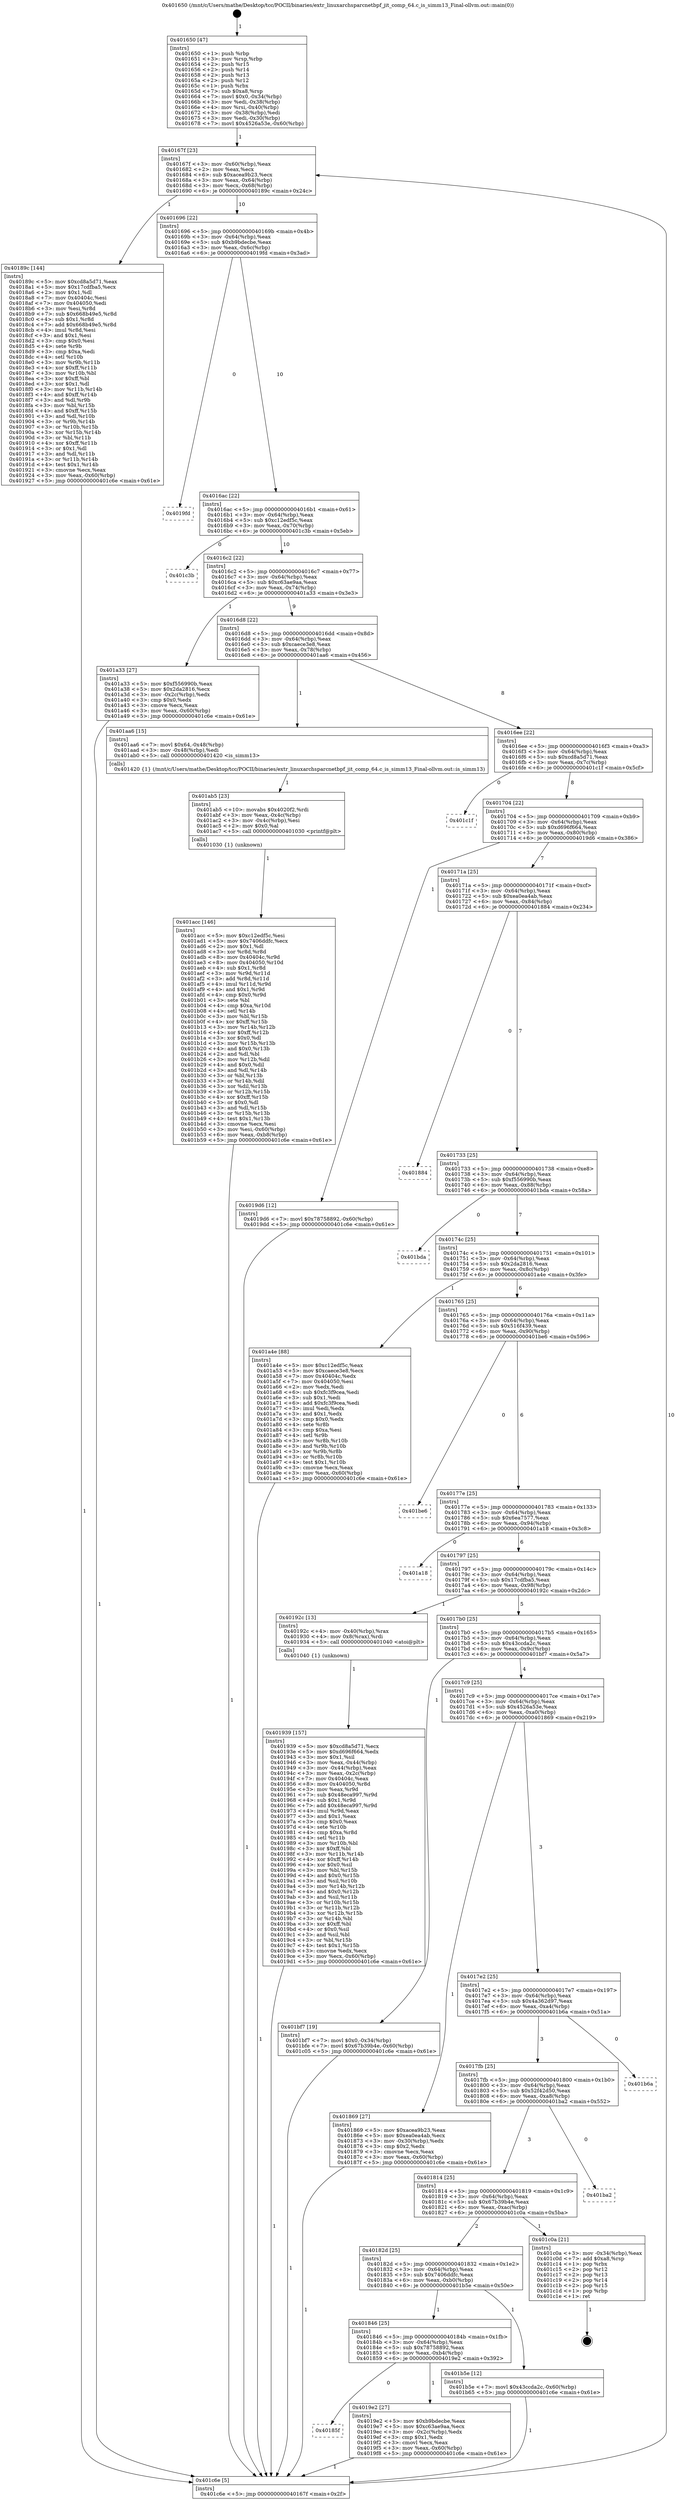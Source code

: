 digraph "0x401650" {
  label = "0x401650 (/mnt/c/Users/mathe/Desktop/tcc/POCII/binaries/extr_linuxarchsparcnetbpf_jit_comp_64.c_is_simm13_Final-ollvm.out::main(0))"
  labelloc = "t"
  node[shape=record]

  Entry [label="",width=0.3,height=0.3,shape=circle,fillcolor=black,style=filled]
  "0x40167f" [label="{
     0x40167f [23]\l
     | [instrs]\l
     &nbsp;&nbsp;0x40167f \<+3\>: mov -0x60(%rbp),%eax\l
     &nbsp;&nbsp;0x401682 \<+2\>: mov %eax,%ecx\l
     &nbsp;&nbsp;0x401684 \<+6\>: sub $0xacea9b23,%ecx\l
     &nbsp;&nbsp;0x40168a \<+3\>: mov %eax,-0x64(%rbp)\l
     &nbsp;&nbsp;0x40168d \<+3\>: mov %ecx,-0x68(%rbp)\l
     &nbsp;&nbsp;0x401690 \<+6\>: je 000000000040189c \<main+0x24c\>\l
  }"]
  "0x40189c" [label="{
     0x40189c [144]\l
     | [instrs]\l
     &nbsp;&nbsp;0x40189c \<+5\>: mov $0xcd8a5d71,%eax\l
     &nbsp;&nbsp;0x4018a1 \<+5\>: mov $0x17cdfba5,%ecx\l
     &nbsp;&nbsp;0x4018a6 \<+2\>: mov $0x1,%dl\l
     &nbsp;&nbsp;0x4018a8 \<+7\>: mov 0x40404c,%esi\l
     &nbsp;&nbsp;0x4018af \<+7\>: mov 0x404050,%edi\l
     &nbsp;&nbsp;0x4018b6 \<+3\>: mov %esi,%r8d\l
     &nbsp;&nbsp;0x4018b9 \<+7\>: sub $0x668b49e5,%r8d\l
     &nbsp;&nbsp;0x4018c0 \<+4\>: sub $0x1,%r8d\l
     &nbsp;&nbsp;0x4018c4 \<+7\>: add $0x668b49e5,%r8d\l
     &nbsp;&nbsp;0x4018cb \<+4\>: imul %r8d,%esi\l
     &nbsp;&nbsp;0x4018cf \<+3\>: and $0x1,%esi\l
     &nbsp;&nbsp;0x4018d2 \<+3\>: cmp $0x0,%esi\l
     &nbsp;&nbsp;0x4018d5 \<+4\>: sete %r9b\l
     &nbsp;&nbsp;0x4018d9 \<+3\>: cmp $0xa,%edi\l
     &nbsp;&nbsp;0x4018dc \<+4\>: setl %r10b\l
     &nbsp;&nbsp;0x4018e0 \<+3\>: mov %r9b,%r11b\l
     &nbsp;&nbsp;0x4018e3 \<+4\>: xor $0xff,%r11b\l
     &nbsp;&nbsp;0x4018e7 \<+3\>: mov %r10b,%bl\l
     &nbsp;&nbsp;0x4018ea \<+3\>: xor $0xff,%bl\l
     &nbsp;&nbsp;0x4018ed \<+3\>: xor $0x1,%dl\l
     &nbsp;&nbsp;0x4018f0 \<+3\>: mov %r11b,%r14b\l
     &nbsp;&nbsp;0x4018f3 \<+4\>: and $0xff,%r14b\l
     &nbsp;&nbsp;0x4018f7 \<+3\>: and %dl,%r9b\l
     &nbsp;&nbsp;0x4018fa \<+3\>: mov %bl,%r15b\l
     &nbsp;&nbsp;0x4018fd \<+4\>: and $0xff,%r15b\l
     &nbsp;&nbsp;0x401901 \<+3\>: and %dl,%r10b\l
     &nbsp;&nbsp;0x401904 \<+3\>: or %r9b,%r14b\l
     &nbsp;&nbsp;0x401907 \<+3\>: or %r10b,%r15b\l
     &nbsp;&nbsp;0x40190a \<+3\>: xor %r15b,%r14b\l
     &nbsp;&nbsp;0x40190d \<+3\>: or %bl,%r11b\l
     &nbsp;&nbsp;0x401910 \<+4\>: xor $0xff,%r11b\l
     &nbsp;&nbsp;0x401914 \<+3\>: or $0x1,%dl\l
     &nbsp;&nbsp;0x401917 \<+3\>: and %dl,%r11b\l
     &nbsp;&nbsp;0x40191a \<+3\>: or %r11b,%r14b\l
     &nbsp;&nbsp;0x40191d \<+4\>: test $0x1,%r14b\l
     &nbsp;&nbsp;0x401921 \<+3\>: cmovne %ecx,%eax\l
     &nbsp;&nbsp;0x401924 \<+3\>: mov %eax,-0x60(%rbp)\l
     &nbsp;&nbsp;0x401927 \<+5\>: jmp 0000000000401c6e \<main+0x61e\>\l
  }"]
  "0x401696" [label="{
     0x401696 [22]\l
     | [instrs]\l
     &nbsp;&nbsp;0x401696 \<+5\>: jmp 000000000040169b \<main+0x4b\>\l
     &nbsp;&nbsp;0x40169b \<+3\>: mov -0x64(%rbp),%eax\l
     &nbsp;&nbsp;0x40169e \<+5\>: sub $0xb9bdecbe,%eax\l
     &nbsp;&nbsp;0x4016a3 \<+3\>: mov %eax,-0x6c(%rbp)\l
     &nbsp;&nbsp;0x4016a6 \<+6\>: je 00000000004019fd \<main+0x3ad\>\l
  }"]
  Exit [label="",width=0.3,height=0.3,shape=circle,fillcolor=black,style=filled,peripheries=2]
  "0x4019fd" [label="{
     0x4019fd\l
  }", style=dashed]
  "0x4016ac" [label="{
     0x4016ac [22]\l
     | [instrs]\l
     &nbsp;&nbsp;0x4016ac \<+5\>: jmp 00000000004016b1 \<main+0x61\>\l
     &nbsp;&nbsp;0x4016b1 \<+3\>: mov -0x64(%rbp),%eax\l
     &nbsp;&nbsp;0x4016b4 \<+5\>: sub $0xc12edf5c,%eax\l
     &nbsp;&nbsp;0x4016b9 \<+3\>: mov %eax,-0x70(%rbp)\l
     &nbsp;&nbsp;0x4016bc \<+6\>: je 0000000000401c3b \<main+0x5eb\>\l
  }"]
  "0x401acc" [label="{
     0x401acc [146]\l
     | [instrs]\l
     &nbsp;&nbsp;0x401acc \<+5\>: mov $0xc12edf5c,%esi\l
     &nbsp;&nbsp;0x401ad1 \<+5\>: mov $0x7406ddfc,%ecx\l
     &nbsp;&nbsp;0x401ad6 \<+2\>: mov $0x1,%dl\l
     &nbsp;&nbsp;0x401ad8 \<+3\>: xor %r8d,%r8d\l
     &nbsp;&nbsp;0x401adb \<+8\>: mov 0x40404c,%r9d\l
     &nbsp;&nbsp;0x401ae3 \<+8\>: mov 0x404050,%r10d\l
     &nbsp;&nbsp;0x401aeb \<+4\>: sub $0x1,%r8d\l
     &nbsp;&nbsp;0x401aef \<+3\>: mov %r9d,%r11d\l
     &nbsp;&nbsp;0x401af2 \<+3\>: add %r8d,%r11d\l
     &nbsp;&nbsp;0x401af5 \<+4\>: imul %r11d,%r9d\l
     &nbsp;&nbsp;0x401af9 \<+4\>: and $0x1,%r9d\l
     &nbsp;&nbsp;0x401afd \<+4\>: cmp $0x0,%r9d\l
     &nbsp;&nbsp;0x401b01 \<+3\>: sete %bl\l
     &nbsp;&nbsp;0x401b04 \<+4\>: cmp $0xa,%r10d\l
     &nbsp;&nbsp;0x401b08 \<+4\>: setl %r14b\l
     &nbsp;&nbsp;0x401b0c \<+3\>: mov %bl,%r15b\l
     &nbsp;&nbsp;0x401b0f \<+4\>: xor $0xff,%r15b\l
     &nbsp;&nbsp;0x401b13 \<+3\>: mov %r14b,%r12b\l
     &nbsp;&nbsp;0x401b16 \<+4\>: xor $0xff,%r12b\l
     &nbsp;&nbsp;0x401b1a \<+3\>: xor $0x0,%dl\l
     &nbsp;&nbsp;0x401b1d \<+3\>: mov %r15b,%r13b\l
     &nbsp;&nbsp;0x401b20 \<+4\>: and $0x0,%r13b\l
     &nbsp;&nbsp;0x401b24 \<+2\>: and %dl,%bl\l
     &nbsp;&nbsp;0x401b26 \<+3\>: mov %r12b,%dil\l
     &nbsp;&nbsp;0x401b29 \<+4\>: and $0x0,%dil\l
     &nbsp;&nbsp;0x401b2d \<+3\>: and %dl,%r14b\l
     &nbsp;&nbsp;0x401b30 \<+3\>: or %bl,%r13b\l
     &nbsp;&nbsp;0x401b33 \<+3\>: or %r14b,%dil\l
     &nbsp;&nbsp;0x401b36 \<+3\>: xor %dil,%r13b\l
     &nbsp;&nbsp;0x401b39 \<+3\>: or %r12b,%r15b\l
     &nbsp;&nbsp;0x401b3c \<+4\>: xor $0xff,%r15b\l
     &nbsp;&nbsp;0x401b40 \<+3\>: or $0x0,%dl\l
     &nbsp;&nbsp;0x401b43 \<+3\>: and %dl,%r15b\l
     &nbsp;&nbsp;0x401b46 \<+3\>: or %r15b,%r13b\l
     &nbsp;&nbsp;0x401b49 \<+4\>: test $0x1,%r13b\l
     &nbsp;&nbsp;0x401b4d \<+3\>: cmovne %ecx,%esi\l
     &nbsp;&nbsp;0x401b50 \<+3\>: mov %esi,-0x60(%rbp)\l
     &nbsp;&nbsp;0x401b53 \<+6\>: mov %eax,-0xb8(%rbp)\l
     &nbsp;&nbsp;0x401b59 \<+5\>: jmp 0000000000401c6e \<main+0x61e\>\l
  }"]
  "0x401c3b" [label="{
     0x401c3b\l
  }", style=dashed]
  "0x4016c2" [label="{
     0x4016c2 [22]\l
     | [instrs]\l
     &nbsp;&nbsp;0x4016c2 \<+5\>: jmp 00000000004016c7 \<main+0x77\>\l
     &nbsp;&nbsp;0x4016c7 \<+3\>: mov -0x64(%rbp),%eax\l
     &nbsp;&nbsp;0x4016ca \<+5\>: sub $0xc63ae9aa,%eax\l
     &nbsp;&nbsp;0x4016cf \<+3\>: mov %eax,-0x74(%rbp)\l
     &nbsp;&nbsp;0x4016d2 \<+6\>: je 0000000000401a33 \<main+0x3e3\>\l
  }"]
  "0x401ab5" [label="{
     0x401ab5 [23]\l
     | [instrs]\l
     &nbsp;&nbsp;0x401ab5 \<+10\>: movabs $0x4020f2,%rdi\l
     &nbsp;&nbsp;0x401abf \<+3\>: mov %eax,-0x4c(%rbp)\l
     &nbsp;&nbsp;0x401ac2 \<+3\>: mov -0x4c(%rbp),%esi\l
     &nbsp;&nbsp;0x401ac5 \<+2\>: mov $0x0,%al\l
     &nbsp;&nbsp;0x401ac7 \<+5\>: call 0000000000401030 \<printf@plt\>\l
     | [calls]\l
     &nbsp;&nbsp;0x401030 \{1\} (unknown)\l
  }"]
  "0x401a33" [label="{
     0x401a33 [27]\l
     | [instrs]\l
     &nbsp;&nbsp;0x401a33 \<+5\>: mov $0xf556990b,%eax\l
     &nbsp;&nbsp;0x401a38 \<+5\>: mov $0x2da2816,%ecx\l
     &nbsp;&nbsp;0x401a3d \<+3\>: mov -0x2c(%rbp),%edx\l
     &nbsp;&nbsp;0x401a40 \<+3\>: cmp $0x0,%edx\l
     &nbsp;&nbsp;0x401a43 \<+3\>: cmove %ecx,%eax\l
     &nbsp;&nbsp;0x401a46 \<+3\>: mov %eax,-0x60(%rbp)\l
     &nbsp;&nbsp;0x401a49 \<+5\>: jmp 0000000000401c6e \<main+0x61e\>\l
  }"]
  "0x4016d8" [label="{
     0x4016d8 [22]\l
     | [instrs]\l
     &nbsp;&nbsp;0x4016d8 \<+5\>: jmp 00000000004016dd \<main+0x8d\>\l
     &nbsp;&nbsp;0x4016dd \<+3\>: mov -0x64(%rbp),%eax\l
     &nbsp;&nbsp;0x4016e0 \<+5\>: sub $0xcaece3e8,%eax\l
     &nbsp;&nbsp;0x4016e5 \<+3\>: mov %eax,-0x78(%rbp)\l
     &nbsp;&nbsp;0x4016e8 \<+6\>: je 0000000000401aa6 \<main+0x456\>\l
  }"]
  "0x40185f" [label="{
     0x40185f\l
  }", style=dashed]
  "0x401aa6" [label="{
     0x401aa6 [15]\l
     | [instrs]\l
     &nbsp;&nbsp;0x401aa6 \<+7\>: movl $0x64,-0x48(%rbp)\l
     &nbsp;&nbsp;0x401aad \<+3\>: mov -0x48(%rbp),%edi\l
     &nbsp;&nbsp;0x401ab0 \<+5\>: call 0000000000401420 \<is_simm13\>\l
     | [calls]\l
     &nbsp;&nbsp;0x401420 \{1\} (/mnt/c/Users/mathe/Desktop/tcc/POCII/binaries/extr_linuxarchsparcnetbpf_jit_comp_64.c_is_simm13_Final-ollvm.out::is_simm13)\l
  }"]
  "0x4016ee" [label="{
     0x4016ee [22]\l
     | [instrs]\l
     &nbsp;&nbsp;0x4016ee \<+5\>: jmp 00000000004016f3 \<main+0xa3\>\l
     &nbsp;&nbsp;0x4016f3 \<+3\>: mov -0x64(%rbp),%eax\l
     &nbsp;&nbsp;0x4016f6 \<+5\>: sub $0xcd8a5d71,%eax\l
     &nbsp;&nbsp;0x4016fb \<+3\>: mov %eax,-0x7c(%rbp)\l
     &nbsp;&nbsp;0x4016fe \<+6\>: je 0000000000401c1f \<main+0x5cf\>\l
  }"]
  "0x4019e2" [label="{
     0x4019e2 [27]\l
     | [instrs]\l
     &nbsp;&nbsp;0x4019e2 \<+5\>: mov $0xb9bdecbe,%eax\l
     &nbsp;&nbsp;0x4019e7 \<+5\>: mov $0xc63ae9aa,%ecx\l
     &nbsp;&nbsp;0x4019ec \<+3\>: mov -0x2c(%rbp),%edx\l
     &nbsp;&nbsp;0x4019ef \<+3\>: cmp $0x1,%edx\l
     &nbsp;&nbsp;0x4019f2 \<+3\>: cmovl %ecx,%eax\l
     &nbsp;&nbsp;0x4019f5 \<+3\>: mov %eax,-0x60(%rbp)\l
     &nbsp;&nbsp;0x4019f8 \<+5\>: jmp 0000000000401c6e \<main+0x61e\>\l
  }"]
  "0x401c1f" [label="{
     0x401c1f\l
  }", style=dashed]
  "0x401704" [label="{
     0x401704 [22]\l
     | [instrs]\l
     &nbsp;&nbsp;0x401704 \<+5\>: jmp 0000000000401709 \<main+0xb9\>\l
     &nbsp;&nbsp;0x401709 \<+3\>: mov -0x64(%rbp),%eax\l
     &nbsp;&nbsp;0x40170c \<+5\>: sub $0xd696f664,%eax\l
     &nbsp;&nbsp;0x401711 \<+3\>: mov %eax,-0x80(%rbp)\l
     &nbsp;&nbsp;0x401714 \<+6\>: je 00000000004019d6 \<main+0x386\>\l
  }"]
  "0x401846" [label="{
     0x401846 [25]\l
     | [instrs]\l
     &nbsp;&nbsp;0x401846 \<+5\>: jmp 000000000040184b \<main+0x1fb\>\l
     &nbsp;&nbsp;0x40184b \<+3\>: mov -0x64(%rbp),%eax\l
     &nbsp;&nbsp;0x40184e \<+5\>: sub $0x78758892,%eax\l
     &nbsp;&nbsp;0x401853 \<+6\>: mov %eax,-0xb4(%rbp)\l
     &nbsp;&nbsp;0x401859 \<+6\>: je 00000000004019e2 \<main+0x392\>\l
  }"]
  "0x4019d6" [label="{
     0x4019d6 [12]\l
     | [instrs]\l
     &nbsp;&nbsp;0x4019d6 \<+7\>: movl $0x78758892,-0x60(%rbp)\l
     &nbsp;&nbsp;0x4019dd \<+5\>: jmp 0000000000401c6e \<main+0x61e\>\l
  }"]
  "0x40171a" [label="{
     0x40171a [25]\l
     | [instrs]\l
     &nbsp;&nbsp;0x40171a \<+5\>: jmp 000000000040171f \<main+0xcf\>\l
     &nbsp;&nbsp;0x40171f \<+3\>: mov -0x64(%rbp),%eax\l
     &nbsp;&nbsp;0x401722 \<+5\>: sub $0xea0ea4ab,%eax\l
     &nbsp;&nbsp;0x401727 \<+6\>: mov %eax,-0x84(%rbp)\l
     &nbsp;&nbsp;0x40172d \<+6\>: je 0000000000401884 \<main+0x234\>\l
  }"]
  "0x401b5e" [label="{
     0x401b5e [12]\l
     | [instrs]\l
     &nbsp;&nbsp;0x401b5e \<+7\>: movl $0x43ccda2c,-0x60(%rbp)\l
     &nbsp;&nbsp;0x401b65 \<+5\>: jmp 0000000000401c6e \<main+0x61e\>\l
  }"]
  "0x401884" [label="{
     0x401884\l
  }", style=dashed]
  "0x401733" [label="{
     0x401733 [25]\l
     | [instrs]\l
     &nbsp;&nbsp;0x401733 \<+5\>: jmp 0000000000401738 \<main+0xe8\>\l
     &nbsp;&nbsp;0x401738 \<+3\>: mov -0x64(%rbp),%eax\l
     &nbsp;&nbsp;0x40173b \<+5\>: sub $0xf556990b,%eax\l
     &nbsp;&nbsp;0x401740 \<+6\>: mov %eax,-0x88(%rbp)\l
     &nbsp;&nbsp;0x401746 \<+6\>: je 0000000000401bda \<main+0x58a\>\l
  }"]
  "0x40182d" [label="{
     0x40182d [25]\l
     | [instrs]\l
     &nbsp;&nbsp;0x40182d \<+5\>: jmp 0000000000401832 \<main+0x1e2\>\l
     &nbsp;&nbsp;0x401832 \<+3\>: mov -0x64(%rbp),%eax\l
     &nbsp;&nbsp;0x401835 \<+5\>: sub $0x7406ddfc,%eax\l
     &nbsp;&nbsp;0x40183a \<+6\>: mov %eax,-0xb0(%rbp)\l
     &nbsp;&nbsp;0x401840 \<+6\>: je 0000000000401b5e \<main+0x50e\>\l
  }"]
  "0x401bda" [label="{
     0x401bda\l
  }", style=dashed]
  "0x40174c" [label="{
     0x40174c [25]\l
     | [instrs]\l
     &nbsp;&nbsp;0x40174c \<+5\>: jmp 0000000000401751 \<main+0x101\>\l
     &nbsp;&nbsp;0x401751 \<+3\>: mov -0x64(%rbp),%eax\l
     &nbsp;&nbsp;0x401754 \<+5\>: sub $0x2da2816,%eax\l
     &nbsp;&nbsp;0x401759 \<+6\>: mov %eax,-0x8c(%rbp)\l
     &nbsp;&nbsp;0x40175f \<+6\>: je 0000000000401a4e \<main+0x3fe\>\l
  }"]
  "0x401c0a" [label="{
     0x401c0a [21]\l
     | [instrs]\l
     &nbsp;&nbsp;0x401c0a \<+3\>: mov -0x34(%rbp),%eax\l
     &nbsp;&nbsp;0x401c0d \<+7\>: add $0xa8,%rsp\l
     &nbsp;&nbsp;0x401c14 \<+1\>: pop %rbx\l
     &nbsp;&nbsp;0x401c15 \<+2\>: pop %r12\l
     &nbsp;&nbsp;0x401c17 \<+2\>: pop %r13\l
     &nbsp;&nbsp;0x401c19 \<+2\>: pop %r14\l
     &nbsp;&nbsp;0x401c1b \<+2\>: pop %r15\l
     &nbsp;&nbsp;0x401c1d \<+1\>: pop %rbp\l
     &nbsp;&nbsp;0x401c1e \<+1\>: ret\l
  }"]
  "0x401a4e" [label="{
     0x401a4e [88]\l
     | [instrs]\l
     &nbsp;&nbsp;0x401a4e \<+5\>: mov $0xc12edf5c,%eax\l
     &nbsp;&nbsp;0x401a53 \<+5\>: mov $0xcaece3e8,%ecx\l
     &nbsp;&nbsp;0x401a58 \<+7\>: mov 0x40404c,%edx\l
     &nbsp;&nbsp;0x401a5f \<+7\>: mov 0x404050,%esi\l
     &nbsp;&nbsp;0x401a66 \<+2\>: mov %edx,%edi\l
     &nbsp;&nbsp;0x401a68 \<+6\>: sub $0xfc3f9cea,%edi\l
     &nbsp;&nbsp;0x401a6e \<+3\>: sub $0x1,%edi\l
     &nbsp;&nbsp;0x401a71 \<+6\>: add $0xfc3f9cea,%edi\l
     &nbsp;&nbsp;0x401a77 \<+3\>: imul %edi,%edx\l
     &nbsp;&nbsp;0x401a7a \<+3\>: and $0x1,%edx\l
     &nbsp;&nbsp;0x401a7d \<+3\>: cmp $0x0,%edx\l
     &nbsp;&nbsp;0x401a80 \<+4\>: sete %r8b\l
     &nbsp;&nbsp;0x401a84 \<+3\>: cmp $0xa,%esi\l
     &nbsp;&nbsp;0x401a87 \<+4\>: setl %r9b\l
     &nbsp;&nbsp;0x401a8b \<+3\>: mov %r8b,%r10b\l
     &nbsp;&nbsp;0x401a8e \<+3\>: and %r9b,%r10b\l
     &nbsp;&nbsp;0x401a91 \<+3\>: xor %r9b,%r8b\l
     &nbsp;&nbsp;0x401a94 \<+3\>: or %r8b,%r10b\l
     &nbsp;&nbsp;0x401a97 \<+4\>: test $0x1,%r10b\l
     &nbsp;&nbsp;0x401a9b \<+3\>: cmovne %ecx,%eax\l
     &nbsp;&nbsp;0x401a9e \<+3\>: mov %eax,-0x60(%rbp)\l
     &nbsp;&nbsp;0x401aa1 \<+5\>: jmp 0000000000401c6e \<main+0x61e\>\l
  }"]
  "0x401765" [label="{
     0x401765 [25]\l
     | [instrs]\l
     &nbsp;&nbsp;0x401765 \<+5\>: jmp 000000000040176a \<main+0x11a\>\l
     &nbsp;&nbsp;0x40176a \<+3\>: mov -0x64(%rbp),%eax\l
     &nbsp;&nbsp;0x40176d \<+5\>: sub $0x516f439,%eax\l
     &nbsp;&nbsp;0x401772 \<+6\>: mov %eax,-0x90(%rbp)\l
     &nbsp;&nbsp;0x401778 \<+6\>: je 0000000000401be6 \<main+0x596\>\l
  }"]
  "0x401814" [label="{
     0x401814 [25]\l
     | [instrs]\l
     &nbsp;&nbsp;0x401814 \<+5\>: jmp 0000000000401819 \<main+0x1c9\>\l
     &nbsp;&nbsp;0x401819 \<+3\>: mov -0x64(%rbp),%eax\l
     &nbsp;&nbsp;0x40181c \<+5\>: sub $0x67b39b4e,%eax\l
     &nbsp;&nbsp;0x401821 \<+6\>: mov %eax,-0xac(%rbp)\l
     &nbsp;&nbsp;0x401827 \<+6\>: je 0000000000401c0a \<main+0x5ba\>\l
  }"]
  "0x401be6" [label="{
     0x401be6\l
  }", style=dashed]
  "0x40177e" [label="{
     0x40177e [25]\l
     | [instrs]\l
     &nbsp;&nbsp;0x40177e \<+5\>: jmp 0000000000401783 \<main+0x133\>\l
     &nbsp;&nbsp;0x401783 \<+3\>: mov -0x64(%rbp),%eax\l
     &nbsp;&nbsp;0x401786 \<+5\>: sub $0x6ea7577,%eax\l
     &nbsp;&nbsp;0x40178b \<+6\>: mov %eax,-0x94(%rbp)\l
     &nbsp;&nbsp;0x401791 \<+6\>: je 0000000000401a18 \<main+0x3c8\>\l
  }"]
  "0x401ba2" [label="{
     0x401ba2\l
  }", style=dashed]
  "0x401a18" [label="{
     0x401a18\l
  }", style=dashed]
  "0x401797" [label="{
     0x401797 [25]\l
     | [instrs]\l
     &nbsp;&nbsp;0x401797 \<+5\>: jmp 000000000040179c \<main+0x14c\>\l
     &nbsp;&nbsp;0x40179c \<+3\>: mov -0x64(%rbp),%eax\l
     &nbsp;&nbsp;0x40179f \<+5\>: sub $0x17cdfba5,%eax\l
     &nbsp;&nbsp;0x4017a4 \<+6\>: mov %eax,-0x98(%rbp)\l
     &nbsp;&nbsp;0x4017aa \<+6\>: je 000000000040192c \<main+0x2dc\>\l
  }"]
  "0x4017fb" [label="{
     0x4017fb [25]\l
     | [instrs]\l
     &nbsp;&nbsp;0x4017fb \<+5\>: jmp 0000000000401800 \<main+0x1b0\>\l
     &nbsp;&nbsp;0x401800 \<+3\>: mov -0x64(%rbp),%eax\l
     &nbsp;&nbsp;0x401803 \<+5\>: sub $0x52f42d50,%eax\l
     &nbsp;&nbsp;0x401808 \<+6\>: mov %eax,-0xa8(%rbp)\l
     &nbsp;&nbsp;0x40180e \<+6\>: je 0000000000401ba2 \<main+0x552\>\l
  }"]
  "0x40192c" [label="{
     0x40192c [13]\l
     | [instrs]\l
     &nbsp;&nbsp;0x40192c \<+4\>: mov -0x40(%rbp),%rax\l
     &nbsp;&nbsp;0x401930 \<+4\>: mov 0x8(%rax),%rdi\l
     &nbsp;&nbsp;0x401934 \<+5\>: call 0000000000401040 \<atoi@plt\>\l
     | [calls]\l
     &nbsp;&nbsp;0x401040 \{1\} (unknown)\l
  }"]
  "0x4017b0" [label="{
     0x4017b0 [25]\l
     | [instrs]\l
     &nbsp;&nbsp;0x4017b0 \<+5\>: jmp 00000000004017b5 \<main+0x165\>\l
     &nbsp;&nbsp;0x4017b5 \<+3\>: mov -0x64(%rbp),%eax\l
     &nbsp;&nbsp;0x4017b8 \<+5\>: sub $0x43ccda2c,%eax\l
     &nbsp;&nbsp;0x4017bd \<+6\>: mov %eax,-0x9c(%rbp)\l
     &nbsp;&nbsp;0x4017c3 \<+6\>: je 0000000000401bf7 \<main+0x5a7\>\l
  }"]
  "0x401b6a" [label="{
     0x401b6a\l
  }", style=dashed]
  "0x401bf7" [label="{
     0x401bf7 [19]\l
     | [instrs]\l
     &nbsp;&nbsp;0x401bf7 \<+7\>: movl $0x0,-0x34(%rbp)\l
     &nbsp;&nbsp;0x401bfe \<+7\>: movl $0x67b39b4e,-0x60(%rbp)\l
     &nbsp;&nbsp;0x401c05 \<+5\>: jmp 0000000000401c6e \<main+0x61e\>\l
  }"]
  "0x4017c9" [label="{
     0x4017c9 [25]\l
     | [instrs]\l
     &nbsp;&nbsp;0x4017c9 \<+5\>: jmp 00000000004017ce \<main+0x17e\>\l
     &nbsp;&nbsp;0x4017ce \<+3\>: mov -0x64(%rbp),%eax\l
     &nbsp;&nbsp;0x4017d1 \<+5\>: sub $0x4526a53e,%eax\l
     &nbsp;&nbsp;0x4017d6 \<+6\>: mov %eax,-0xa0(%rbp)\l
     &nbsp;&nbsp;0x4017dc \<+6\>: je 0000000000401869 \<main+0x219\>\l
  }"]
  "0x401939" [label="{
     0x401939 [157]\l
     | [instrs]\l
     &nbsp;&nbsp;0x401939 \<+5\>: mov $0xcd8a5d71,%ecx\l
     &nbsp;&nbsp;0x40193e \<+5\>: mov $0xd696f664,%edx\l
     &nbsp;&nbsp;0x401943 \<+3\>: mov $0x1,%sil\l
     &nbsp;&nbsp;0x401946 \<+3\>: mov %eax,-0x44(%rbp)\l
     &nbsp;&nbsp;0x401949 \<+3\>: mov -0x44(%rbp),%eax\l
     &nbsp;&nbsp;0x40194c \<+3\>: mov %eax,-0x2c(%rbp)\l
     &nbsp;&nbsp;0x40194f \<+7\>: mov 0x40404c,%eax\l
     &nbsp;&nbsp;0x401956 \<+8\>: mov 0x404050,%r8d\l
     &nbsp;&nbsp;0x40195e \<+3\>: mov %eax,%r9d\l
     &nbsp;&nbsp;0x401961 \<+7\>: sub $0x48eca997,%r9d\l
     &nbsp;&nbsp;0x401968 \<+4\>: sub $0x1,%r9d\l
     &nbsp;&nbsp;0x40196c \<+7\>: add $0x48eca997,%r9d\l
     &nbsp;&nbsp;0x401973 \<+4\>: imul %r9d,%eax\l
     &nbsp;&nbsp;0x401977 \<+3\>: and $0x1,%eax\l
     &nbsp;&nbsp;0x40197a \<+3\>: cmp $0x0,%eax\l
     &nbsp;&nbsp;0x40197d \<+4\>: sete %r10b\l
     &nbsp;&nbsp;0x401981 \<+4\>: cmp $0xa,%r8d\l
     &nbsp;&nbsp;0x401985 \<+4\>: setl %r11b\l
     &nbsp;&nbsp;0x401989 \<+3\>: mov %r10b,%bl\l
     &nbsp;&nbsp;0x40198c \<+3\>: xor $0xff,%bl\l
     &nbsp;&nbsp;0x40198f \<+3\>: mov %r11b,%r14b\l
     &nbsp;&nbsp;0x401992 \<+4\>: xor $0xff,%r14b\l
     &nbsp;&nbsp;0x401996 \<+4\>: xor $0x0,%sil\l
     &nbsp;&nbsp;0x40199a \<+3\>: mov %bl,%r15b\l
     &nbsp;&nbsp;0x40199d \<+4\>: and $0x0,%r15b\l
     &nbsp;&nbsp;0x4019a1 \<+3\>: and %sil,%r10b\l
     &nbsp;&nbsp;0x4019a4 \<+3\>: mov %r14b,%r12b\l
     &nbsp;&nbsp;0x4019a7 \<+4\>: and $0x0,%r12b\l
     &nbsp;&nbsp;0x4019ab \<+3\>: and %sil,%r11b\l
     &nbsp;&nbsp;0x4019ae \<+3\>: or %r10b,%r15b\l
     &nbsp;&nbsp;0x4019b1 \<+3\>: or %r11b,%r12b\l
     &nbsp;&nbsp;0x4019b4 \<+3\>: xor %r12b,%r15b\l
     &nbsp;&nbsp;0x4019b7 \<+3\>: or %r14b,%bl\l
     &nbsp;&nbsp;0x4019ba \<+3\>: xor $0xff,%bl\l
     &nbsp;&nbsp;0x4019bd \<+4\>: or $0x0,%sil\l
     &nbsp;&nbsp;0x4019c1 \<+3\>: and %sil,%bl\l
     &nbsp;&nbsp;0x4019c4 \<+3\>: or %bl,%r15b\l
     &nbsp;&nbsp;0x4019c7 \<+4\>: test $0x1,%r15b\l
     &nbsp;&nbsp;0x4019cb \<+3\>: cmovne %edx,%ecx\l
     &nbsp;&nbsp;0x4019ce \<+3\>: mov %ecx,-0x60(%rbp)\l
     &nbsp;&nbsp;0x4019d1 \<+5\>: jmp 0000000000401c6e \<main+0x61e\>\l
  }"]
  "0x401869" [label="{
     0x401869 [27]\l
     | [instrs]\l
     &nbsp;&nbsp;0x401869 \<+5\>: mov $0xacea9b23,%eax\l
     &nbsp;&nbsp;0x40186e \<+5\>: mov $0xea0ea4ab,%ecx\l
     &nbsp;&nbsp;0x401873 \<+3\>: mov -0x30(%rbp),%edx\l
     &nbsp;&nbsp;0x401876 \<+3\>: cmp $0x2,%edx\l
     &nbsp;&nbsp;0x401879 \<+3\>: cmovne %ecx,%eax\l
     &nbsp;&nbsp;0x40187c \<+3\>: mov %eax,-0x60(%rbp)\l
     &nbsp;&nbsp;0x40187f \<+5\>: jmp 0000000000401c6e \<main+0x61e\>\l
  }"]
  "0x4017e2" [label="{
     0x4017e2 [25]\l
     | [instrs]\l
     &nbsp;&nbsp;0x4017e2 \<+5\>: jmp 00000000004017e7 \<main+0x197\>\l
     &nbsp;&nbsp;0x4017e7 \<+3\>: mov -0x64(%rbp),%eax\l
     &nbsp;&nbsp;0x4017ea \<+5\>: sub $0x4a362d97,%eax\l
     &nbsp;&nbsp;0x4017ef \<+6\>: mov %eax,-0xa4(%rbp)\l
     &nbsp;&nbsp;0x4017f5 \<+6\>: je 0000000000401b6a \<main+0x51a\>\l
  }"]
  "0x401c6e" [label="{
     0x401c6e [5]\l
     | [instrs]\l
     &nbsp;&nbsp;0x401c6e \<+5\>: jmp 000000000040167f \<main+0x2f\>\l
  }"]
  "0x401650" [label="{
     0x401650 [47]\l
     | [instrs]\l
     &nbsp;&nbsp;0x401650 \<+1\>: push %rbp\l
     &nbsp;&nbsp;0x401651 \<+3\>: mov %rsp,%rbp\l
     &nbsp;&nbsp;0x401654 \<+2\>: push %r15\l
     &nbsp;&nbsp;0x401656 \<+2\>: push %r14\l
     &nbsp;&nbsp;0x401658 \<+2\>: push %r13\l
     &nbsp;&nbsp;0x40165a \<+2\>: push %r12\l
     &nbsp;&nbsp;0x40165c \<+1\>: push %rbx\l
     &nbsp;&nbsp;0x40165d \<+7\>: sub $0xa8,%rsp\l
     &nbsp;&nbsp;0x401664 \<+7\>: movl $0x0,-0x34(%rbp)\l
     &nbsp;&nbsp;0x40166b \<+3\>: mov %edi,-0x38(%rbp)\l
     &nbsp;&nbsp;0x40166e \<+4\>: mov %rsi,-0x40(%rbp)\l
     &nbsp;&nbsp;0x401672 \<+3\>: mov -0x38(%rbp),%edi\l
     &nbsp;&nbsp;0x401675 \<+3\>: mov %edi,-0x30(%rbp)\l
     &nbsp;&nbsp;0x401678 \<+7\>: movl $0x4526a53e,-0x60(%rbp)\l
  }"]
  Entry -> "0x401650" [label=" 1"]
  "0x40167f" -> "0x40189c" [label=" 1"]
  "0x40167f" -> "0x401696" [label=" 10"]
  "0x401c0a" -> Exit [label=" 1"]
  "0x401696" -> "0x4019fd" [label=" 0"]
  "0x401696" -> "0x4016ac" [label=" 10"]
  "0x401bf7" -> "0x401c6e" [label=" 1"]
  "0x4016ac" -> "0x401c3b" [label=" 0"]
  "0x4016ac" -> "0x4016c2" [label=" 10"]
  "0x401b5e" -> "0x401c6e" [label=" 1"]
  "0x4016c2" -> "0x401a33" [label=" 1"]
  "0x4016c2" -> "0x4016d8" [label=" 9"]
  "0x401acc" -> "0x401c6e" [label=" 1"]
  "0x4016d8" -> "0x401aa6" [label=" 1"]
  "0x4016d8" -> "0x4016ee" [label=" 8"]
  "0x401ab5" -> "0x401acc" [label=" 1"]
  "0x4016ee" -> "0x401c1f" [label=" 0"]
  "0x4016ee" -> "0x401704" [label=" 8"]
  "0x401aa6" -> "0x401ab5" [label=" 1"]
  "0x401704" -> "0x4019d6" [label=" 1"]
  "0x401704" -> "0x40171a" [label=" 7"]
  "0x401a33" -> "0x401c6e" [label=" 1"]
  "0x40171a" -> "0x401884" [label=" 0"]
  "0x40171a" -> "0x401733" [label=" 7"]
  "0x4019e2" -> "0x401c6e" [label=" 1"]
  "0x401733" -> "0x401bda" [label=" 0"]
  "0x401733" -> "0x40174c" [label=" 7"]
  "0x401846" -> "0x4019e2" [label=" 1"]
  "0x40174c" -> "0x401a4e" [label=" 1"]
  "0x40174c" -> "0x401765" [label=" 6"]
  "0x401a4e" -> "0x401c6e" [label=" 1"]
  "0x401765" -> "0x401be6" [label=" 0"]
  "0x401765" -> "0x40177e" [label=" 6"]
  "0x40182d" -> "0x401b5e" [label=" 1"]
  "0x40177e" -> "0x401a18" [label=" 0"]
  "0x40177e" -> "0x401797" [label=" 6"]
  "0x401846" -> "0x40185f" [label=" 0"]
  "0x401797" -> "0x40192c" [label=" 1"]
  "0x401797" -> "0x4017b0" [label=" 5"]
  "0x401814" -> "0x401c0a" [label=" 1"]
  "0x4017b0" -> "0x401bf7" [label=" 1"]
  "0x4017b0" -> "0x4017c9" [label=" 4"]
  "0x40182d" -> "0x401846" [label=" 1"]
  "0x4017c9" -> "0x401869" [label=" 1"]
  "0x4017c9" -> "0x4017e2" [label=" 3"]
  "0x401869" -> "0x401c6e" [label=" 1"]
  "0x401650" -> "0x40167f" [label=" 1"]
  "0x401c6e" -> "0x40167f" [label=" 10"]
  "0x40189c" -> "0x401c6e" [label=" 1"]
  "0x40192c" -> "0x401939" [label=" 1"]
  "0x401939" -> "0x401c6e" [label=" 1"]
  "0x4019d6" -> "0x401c6e" [label=" 1"]
  "0x4017fb" -> "0x401814" [label=" 3"]
  "0x4017e2" -> "0x401b6a" [label=" 0"]
  "0x4017e2" -> "0x4017fb" [label=" 3"]
  "0x401814" -> "0x40182d" [label=" 2"]
  "0x4017fb" -> "0x401ba2" [label=" 0"]
}
